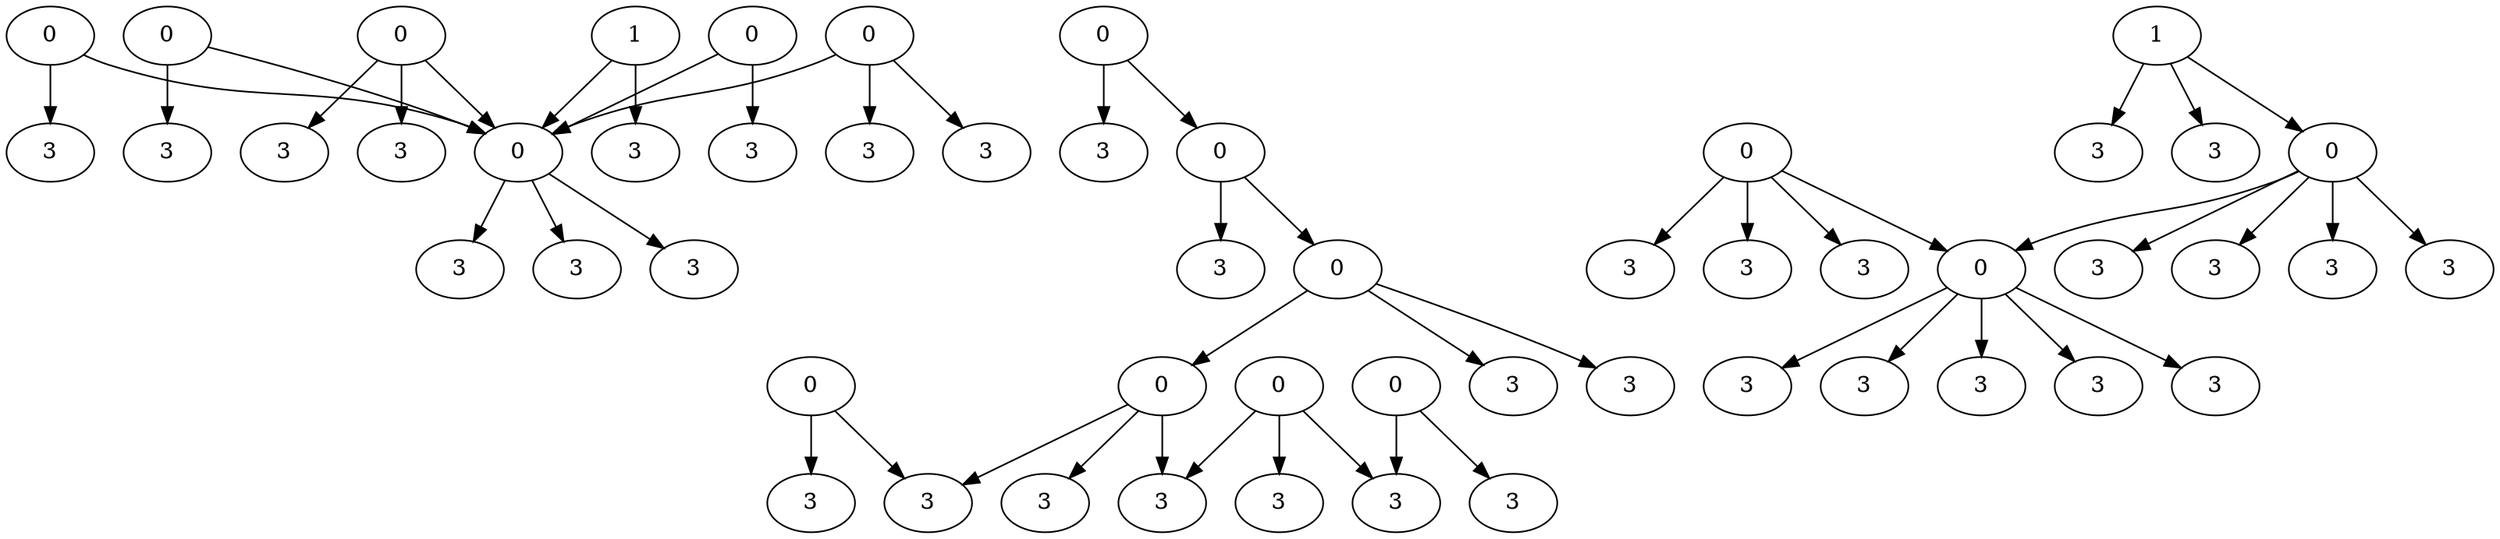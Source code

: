 /* Created by igraph 0.7.1 */
digraph {
  0 [
    label=0
    name=13985941700
    roles="[0]"
    times=1
  ];
  1 [
    label=3
    name=18702441118
    roles="[3]"
    times=1
  ];
  2 [
    label=3
    name=15519502242
    roles="[3]"
    times=1
  ];
  3 [
    label=3
    name=18227580345
    roles="[2]"
    times=1
  ];
  4 [
    label=3
    name=18083275963
    roles="[3]"
    times=1
  ];
  5 [
    label=0
    name=15983506452
    roles="[0, 3]"
    times=2
  ];
  6 [
    label=3
    name=13985977270
    roles="[1]"
    times=1
  ];
  7 [
    label=3
    name=13086301877
    roles="[2]"
    times=1
  ];
  8 [
    label=0
    name=18683600892
    roles="[0]"
    times=1
  ];
  9 [
    label=3
    name=18286717675
    roles="[2]"
    times=1
  ];
  10 [
    label=0
    name=13985995563
    roles="[0, 1]"
    times=4
  ];
  11 [
    label=3
    name=13985995804
    roles="[2]"
    times=1
  ];
  12 [
    label=3
    name=18084283203
    roles="[2]"
    times=1
  ];
  13 [
    label=0
    name=18283599855
    roles="[0, 1]"
    times=2
  ];
  14 [
    label=3
    name=18386372380
    roles="[3]"
    times=1
  ];
  15 [
    label=3
    name=15086519268
    roles="[2]"
    times=1
  ];
  16 [
    label=0
    name=13595977895
    roles="[0]"
    times=2
  ];
  17 [
    label=3
    name=13708582198
    roles="[2]"
    times=1
  ];
  18 [
    label=0
    name=13438696797
    roles="[0]"
    times=1
  ];
  19 [
    label=3
    name=13984482703
    roles="[2]"
    times=1
  ];
  20 [
    label=0
    name=15329813230
    roles="[0, 1]"
    times=7
  ];
  21 [
    label=3
    name=13885929161
    roles="[2]"
    times=1
  ];
  22 [
    label=3
    name=15685951885
    roles="[1]"
    times=1
  ];
  23 [
    label=0
    name=18748724442
    roles="[0]"
    times=1
  ];
  24 [
    label=3
    name=13678360989
    roles="[2]"
    times=1
  ];
  25 [
    label=3
    name=13282000997
    roles="[3, 1]"
    times=2
  ];
  26 [
    label=0
    name=18216608618
    roles="[0]"
    times=1
  ];
  27 [
    label=3
    name=13885996023
    roles="[2]"
    times=2
  ];
  28 [
    label=3
    name=15597822267
    roles="[2]"
    times=1
  ];
  29 [
    label=3
    name=15281259424
    roles="[1]"
    times=1
  ];
  30 [
    label=3
    name=13378389407
    roles="[2]"
    times=1
  ];
  31 [
    label=0
    name=15528642248
    roles="[0]"
    times=1
  ];
  32 [
    label=0
    name=18599955162
    roles="[0, 1]"
    times=2
  ];
  33 [
    label=0
    name=15985331896
    roles="[0, 1]"
    times=3
  ];
  34 [
    label=1
    name=13648582118
    roles="[0]"
    times=1
  ];
  35 [
    label=3
    name=18685853447
    roles="[1]"
    times=1
  ];
  36 [
    label=3
    name=13984698381
    roles="[3]"
    times=1
  ];
  37 [
    label=3
    name=18185822563
    roles="[3]"
    times=1
  ];
  38 [
    label=3
    name=13118586530
    roles="[1]"
    times=1
  ];
  39 [
    label=3
    name=15508293236
    roles="[3, 1]"
    times=2
  ];
  40 [
    label=3
    name=18748923585
    roles="[3]"
    times=1
  ];
  41 [
    label=3
    name=15885263105
    roles="[2]"
    times=1
  ];
  42 [
    label=3
    name=18085990993
    roles="[1]"
    times=1
  ];
  43 [
    label=3
    name=13219786355
    roles="[2]"
    times=1
  ];
  44 [
    label=1
    name=15597973284
    roles="[0]"
    times=1
  ];
  45 [
    label=0
    name=18985940014
    roles="[0]"
    times=1
  ];
  46 [
    label=0
    name=18985946596
    roles="[0]"
    times=1
  ];
  47 [
    label=3
    name=15186440967
    roles="[3]"
    times=2
  ];
  48 [
    label=3
    name=18485788827
    roles="[2]"
    times=1
  ];
  49 [
    label=3
    name=13111839497
    roles="[2]"
    times=2
  ];
  50 [
    label=3
    name=18285931110
    roles="[2]"
    times=2
  ];
  51 [
    label=0
    name=13094572750
    roles="[0]"
    times=1
  ];
  52 [
    label=3
    name=18383536585
    roles="[1]"
    times=1
  ];
  53 [
    label=3
    name=15583525238
    roles="[1]"
    times=1
  ];

  0 -> 12 [
    weight=2
  ];
  0 -> 20 [
    weight=1
  ];
  5 -> 39 [
    weight=3
  ];
  5 -> 49 [
    weight=2
  ];
  5 -> 52 [
    weight=1
  ];
  8 -> 25 [
    weight=3
  ];
  8 -> 29 [
    weight=1
  ];
  8 -> 49 [
    weight=2
  ];
  10 -> 6 [
    weight=1
  ];
  10 -> 11 [
    weight=2
  ];
  10 -> 15 [
    weight=2
  ];
  10 -> 36 [
    weight=3
  ];
  10 -> 42 [
    weight=1
  ];
  13 -> 30 [
    weight=2
  ];
  13 -> 32 [
    weight=1
  ];
  16 -> 10 [
    weight=1
  ];
  16 -> 35 [
    weight=1
  ];
  16 -> 47 [
    weight=6
  ];
  16 -> 50 [
    weight=4
  ];
  18 -> 25 [
    weight=1
  ];
  18 -> 43 [
    weight=2
  ];
  20 -> 2 [
    weight=3
  ];
  20 -> 9 [
    weight=2
  ];
  20 -> 38 [
    weight=1
  ];
  23 -> 20 [
    weight=1
  ];
  23 -> 48 [
    weight=2
  ];
  26 -> 1 [
    weight=3
  ];
  26 -> 20 [
    weight=1
  ];
  26 -> 28 [
    weight=2
  ];
  31 -> 24 [
    weight=2
  ];
  31 -> 39 [
    weight=1
  ];
  32 -> 5 [
    weight=3
  ];
  32 -> 7 [
    weight=2
  ];
  32 -> 53 [
    weight=1
  ];
  33 -> 4 [
    weight=3
  ];
  33 -> 10 [
    weight=1
  ];
  33 -> 22 [
    weight=1
  ];
  33 -> 27 [
    weight=4
  ];
  33 -> 40 [
    weight=3
  ];
  34 -> 19 [
    weight=2
  ];
  34 -> 20 [
    weight=1
  ];
  44 -> 14 [
    weight=3
  ];
  44 -> 21 [
    weight=2
  ];
  44 -> 33 [
    weight=1
  ];
  45 -> 20 [
    weight=1
  ];
  45 -> 41 [
    weight=2
  ];
  46 -> 17 [
    weight=2
  ];
  46 -> 20 [
    weight=1
  ];
  46 -> 37 [
    weight=3
  ];
  51 -> 3 [
    weight=2
  ];
  51 -> 13 [
    weight=1
  ];
}

